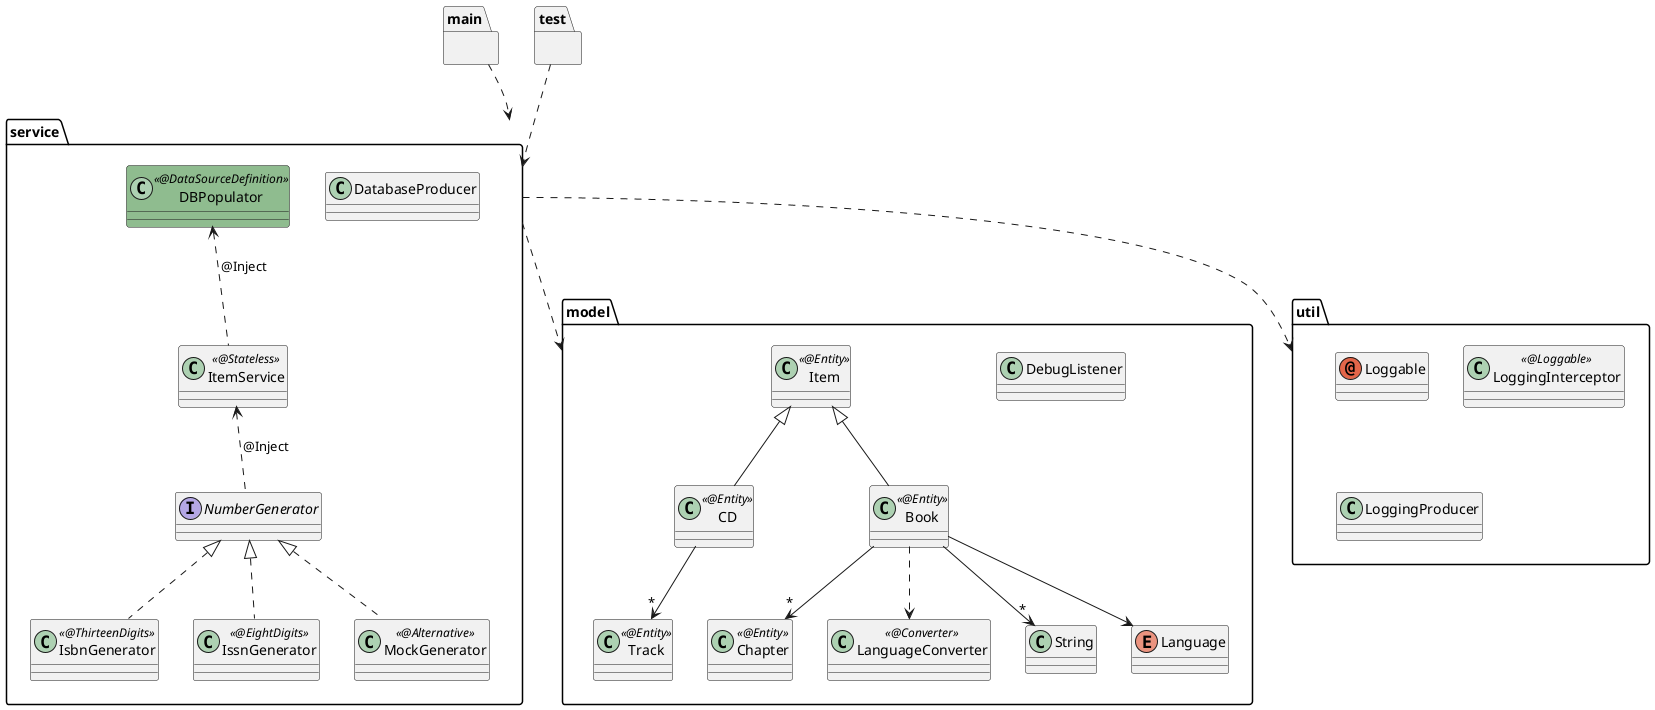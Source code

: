 @startuml

package "main" {
}
package "test" {
}

package "service" {
    interface NumberGenerator
    class IsbnGenerator << @ThirteenDigits >>
    class IssnGenerator << @EightDigits >>
    class MockGenerator << @Alternative >>
    class ItemService << @Stateless >>
    class DatabaseProducer
    class DBPopulator << @DataSourceDefinition >> #8FBC8F

    ItemService <.. NumberGenerator : @Inject
    DBPopulator <.. ItemService : @Inject
    NumberGenerator <|.. IsbnGenerator
    NumberGenerator <|.. IssnGenerator
    NumberGenerator <|.. MockGenerator
}

package "model" {
    class DebugListener
    class Item << @Entity >>
    class CD << @Entity >>
    class Track << @Entity >>
    class Chapter << @Entity >>
    class LanguageConverter << @Converter >>
    class Book << @Entity >>
    class String
    enum Language

    Item <|-- CD
    Item <|-- Book
    CD --> "*" Track
    Book --> "*" String
    Book --> "*" Chapter
    Book --> Language
    Book ..> LanguageConverter
}

package "util" {
    annotation Loggable
    class LoggingInterceptor << @Loggable >>
    class LoggingProducer
}

main ..> service
test ..> service
service ..> model
service ..> util

@enduml